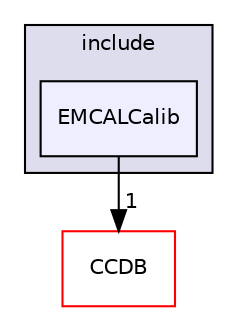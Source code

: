 digraph "/home/travis/build/AliceO2Group/AliceO2/Detectors/EMCAL/calib/include/EMCALCalib" {
  bgcolor=transparent;
  compound=true
  node [ fontsize="10", fontname="Helvetica"];
  edge [ labelfontsize="10", labelfontname="Helvetica"];
  subgraph clusterdir_ec32ba3ed7ed91a592931bafe482258b {
    graph [ bgcolor="#ddddee", pencolor="black", label="include" fontname="Helvetica", fontsize="10", URL="dir_ec32ba3ed7ed91a592931bafe482258b.html"]
  dir_174b6d253983f333c653ebc3f99e0fc6 [shape=box, label="EMCALCalib", style="filled", fillcolor="#eeeeff", pencolor="black", URL="dir_174b6d253983f333c653ebc3f99e0fc6.html"];
  }
  dir_6af676bf18881990e4083e191d0e63e0 [shape=box label="CCDB" color="red" URL="dir_6af676bf18881990e4083e191d0e63e0.html"];
  dir_174b6d253983f333c653ebc3f99e0fc6->dir_6af676bf18881990e4083e191d0e63e0 [headlabel="1", labeldistance=1.5 headhref="dir_000370_000028.html"];
}
